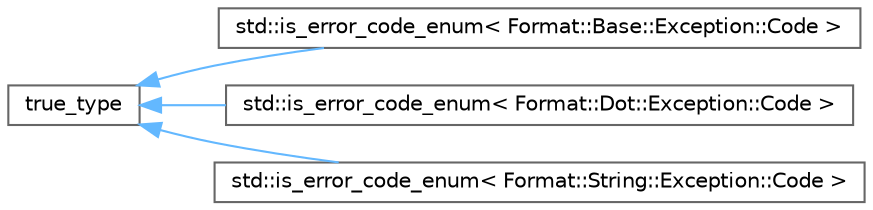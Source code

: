 digraph "Graphical Class Hierarchy"
{
 // LATEX_PDF_SIZE
  bgcolor="transparent";
  edge [fontname=Helvetica,fontsize=10,labelfontname=Helvetica,labelfontsize=10];
  node [fontname=Helvetica,fontsize=10,shape=box,height=0.2,width=0.4];
  rankdir="LR";
  Node0 [label="true_type",height=0.2,width=0.4,color="grey40", fillcolor="white", style="filled",URL="/tmp/build/x64/Release/Stream/tag.xml$d6/ddf/classtrue__type.html",tooltip=" "];
  Node0 -> Node1 [dir="back",color="steelblue1",style="solid"];
  Node1 [label="std::is_error_code_enum\< Format::Base::Exception::Code \>",height=0.2,width=0.4,color="grey40", fillcolor="white", style="filled",URL="$d1/def/structstd_1_1is__error__code__enum_3_01Format_1_1Base_1_1Exception_1_1Code_01_4.html",tooltip=" "];
  Node0 -> Node2 [dir="back",color="steelblue1",style="solid"];
  Node2 [label="std::is_error_code_enum\< Format::Dot::Exception::Code \>",height=0.2,width=0.4,color="grey40", fillcolor="white", style="filled",URL="$dc/dde/structstd_1_1is__error__code__enum_3_01Format_1_1Dot_1_1Exception_1_1Code_01_4.html",tooltip=" "];
  Node0 -> Node3 [dir="back",color="steelblue1",style="solid"];
  Node3 [label="std::is_error_code_enum\< Format::String::Exception::Code \>",height=0.2,width=0.4,color="grey40", fillcolor="white", style="filled",URL="$de/d92/structstd_1_1is__error__code__enum_3_01Format_1_1String_1_1Exception_1_1Code_01_4.html",tooltip=" "];
}

